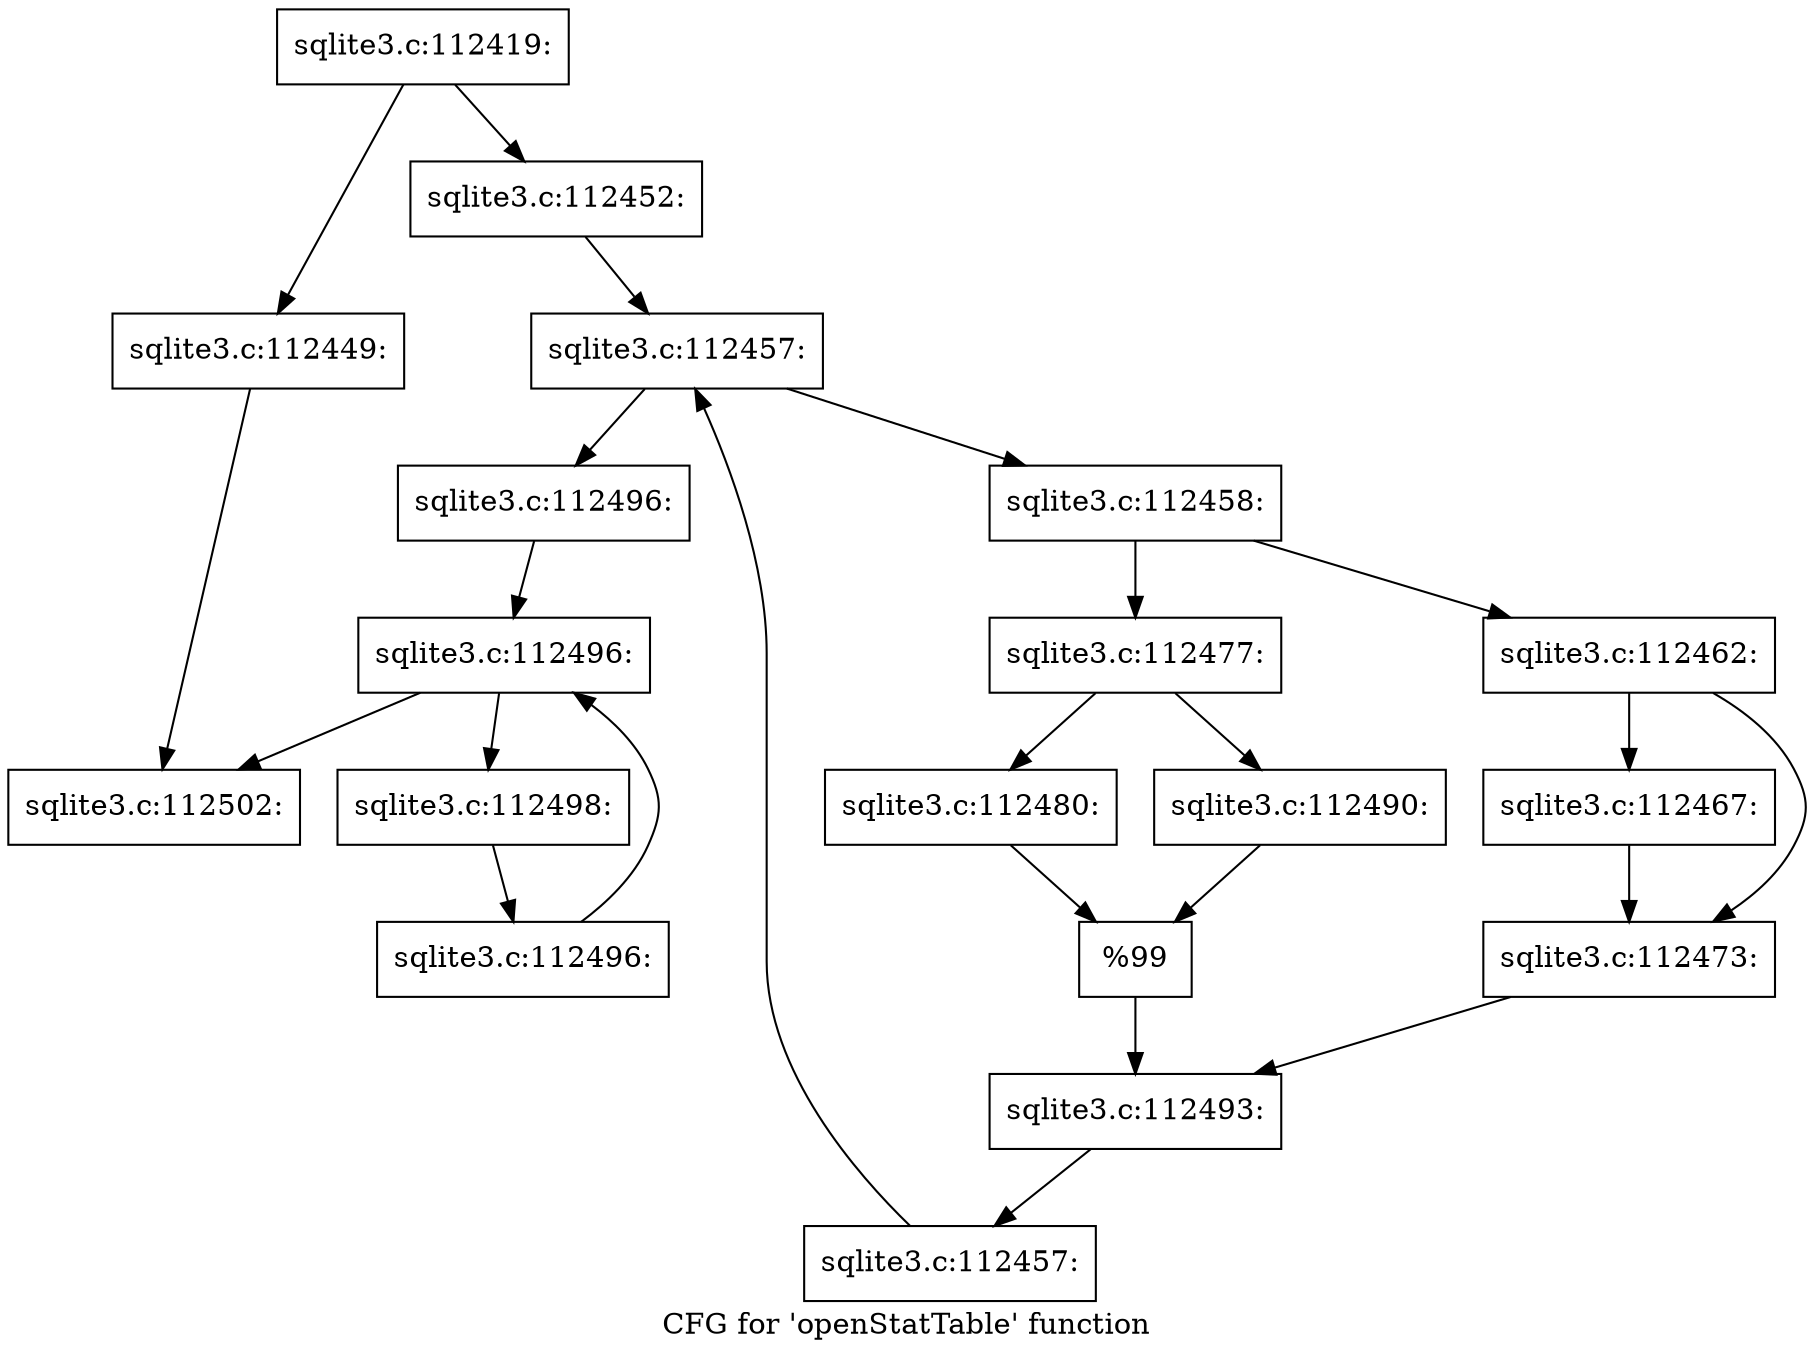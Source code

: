 digraph "CFG for 'openStatTable' function" {
	label="CFG for 'openStatTable' function";

	Node0x55c0f608f010 [shape=record,label="{sqlite3.c:112419:}"];
	Node0x55c0f608f010 -> Node0x55c0fa320ab0;
	Node0x55c0f608f010 -> Node0x55c0fa320b00;
	Node0x55c0fa320ab0 [shape=record,label="{sqlite3.c:112449:}"];
	Node0x55c0fa320ab0 -> Node0x55c0fa3259b0;
	Node0x55c0fa320b00 [shape=record,label="{sqlite3.c:112452:}"];
	Node0x55c0fa320b00 -> Node0x55c0fa321570;
	Node0x55c0fa321570 [shape=record,label="{sqlite3.c:112457:}"];
	Node0x55c0fa321570 -> Node0x55c0fa321790;
	Node0x55c0fa321570 -> Node0x55c0fa3213c0;
	Node0x55c0fa321790 [shape=record,label="{sqlite3.c:112458:}"];
	Node0x55c0fa321790 -> Node0x55c0fa3227f0;
	Node0x55c0fa321790 -> Node0x55c0fa322890;
	Node0x55c0fa3227f0 [shape=record,label="{sqlite3.c:112462:}"];
	Node0x55c0fa3227f0 -> Node0x55c0fa323170;
	Node0x55c0fa3227f0 -> Node0x55c0fa3231c0;
	Node0x55c0fa323170 [shape=record,label="{sqlite3.c:112467:}"];
	Node0x55c0fa323170 -> Node0x55c0fa3231c0;
	Node0x55c0fa3231c0 [shape=record,label="{sqlite3.c:112473:}"];
	Node0x55c0fa3231c0 -> Node0x55c0fa322840;
	Node0x55c0fa322890 [shape=record,label="{sqlite3.c:112477:}"];
	Node0x55c0fa322890 -> Node0x55c0fa323d60;
	Node0x55c0fa322890 -> Node0x55c0fa325230;
	Node0x55c0fa323d60 [shape=record,label="{sqlite3.c:112480:}"];
	Node0x55c0fa323d60 -> Node0x55c0fa3251e0;
	Node0x55c0fa325230 [shape=record,label="{sqlite3.c:112490:}"];
	Node0x55c0fa325230 -> Node0x55c0fa3251e0;
	Node0x55c0fa3251e0 [shape=record,label="{%99}"];
	Node0x55c0fa3251e0 -> Node0x55c0fa322840;
	Node0x55c0fa322840 [shape=record,label="{sqlite3.c:112493:}"];
	Node0x55c0fa322840 -> Node0x55c0fa321700;
	Node0x55c0fa321700 [shape=record,label="{sqlite3.c:112457:}"];
	Node0x55c0fa321700 -> Node0x55c0fa321570;
	Node0x55c0fa3213c0 [shape=record,label="{sqlite3.c:112496:}"];
	Node0x55c0fa3213c0 -> Node0x55c0fa3269c0;
	Node0x55c0fa3269c0 [shape=record,label="{sqlite3.c:112496:}"];
	Node0x55c0fa3269c0 -> Node0x55c0fa326b70;
	Node0x55c0fa3269c0 -> Node0x55c0fa3259b0;
	Node0x55c0fa326b70 [shape=record,label="{sqlite3.c:112498:}"];
	Node0x55c0fa326b70 -> Node0x55c0fa326ae0;
	Node0x55c0fa326ae0 [shape=record,label="{sqlite3.c:112496:}"];
	Node0x55c0fa326ae0 -> Node0x55c0fa3269c0;
	Node0x55c0fa3259b0 [shape=record,label="{sqlite3.c:112502:}"];
}
